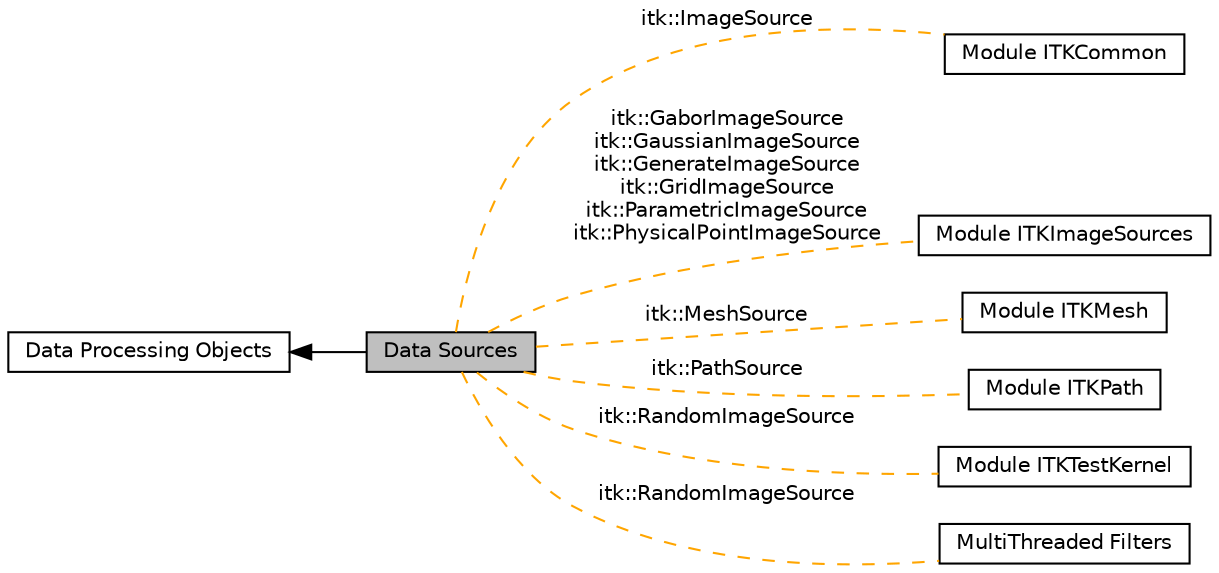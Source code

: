 digraph "Data Sources"
{
  edge [fontname="Helvetica",fontsize="10",labelfontname="Helvetica",labelfontsize="10"];
  node [fontname="Helvetica",fontsize="10",shape=box];
  rankdir=LR;
  Node2 [label="Data Processing Objects",height=0.2,width=0.4,color="black", fillcolor="white", style="filled",URL="$group__DataProcessing.html",tooltip=" "];
  Node1 [label="Data Sources",height=0.2,width=0.4,color="black", fillcolor="grey75", style="filled", fontcolor="black",tooltip=" "];
  Node4 [label="Module ITKCommon",height=0.2,width=0.4,color="black", fillcolor="white", style="filled",URL="$group__ITKCommon.html",tooltip=" "];
  Node3 [label="Module ITKImageSources",height=0.2,width=0.4,color="black", fillcolor="white", style="filled",URL="$group__ITKImageSources.html",tooltip=" "];
  Node5 [label="Module ITKMesh",height=0.2,width=0.4,color="black", fillcolor="white", style="filled",URL="$group__ITKMesh.html",tooltip=" "];
  Node6 [label="Module ITKPath",height=0.2,width=0.4,color="black", fillcolor="white", style="filled",URL="$group__ITKPath.html",tooltip=" "];
  Node8 [label="Module ITKTestKernel",height=0.2,width=0.4,color="black", fillcolor="white", style="filled",URL="$group__ITKTestKernel.html",tooltip=" "];
  Node7 [label="MultiThreaded Filters",height=0.2,width=0.4,color="black", fillcolor="white", style="filled",URL="$group__MultiThreaded.html",tooltip=" "];
  Node2->Node1 [shape=plaintext, dir="back", style="solid"];
  Node1->Node3 [shape=plaintext, label="itk::GaborImageSource\nitk::GaussianImageSource\nitk::GenerateImageSource\nitk::GridImageSource\nitk::ParametricImageSource\nitk::PhysicalPointImageSource", color="orange", dir="none", style="dashed"];
  Node1->Node4 [shape=plaintext, label="itk::ImageSource", color="orange", dir="none", style="dashed"];
  Node1->Node5 [shape=plaintext, label="itk::MeshSource", color="orange", dir="none", style="dashed"];
  Node1->Node6 [shape=plaintext, label="itk::PathSource", color="orange", dir="none", style="dashed"];
  Node1->Node7 [shape=plaintext, label="itk::RandomImageSource", color="orange", dir="none", style="dashed"];
  Node1->Node8 [shape=plaintext, label="itk::RandomImageSource", color="orange", dir="none", style="dashed"];
}
